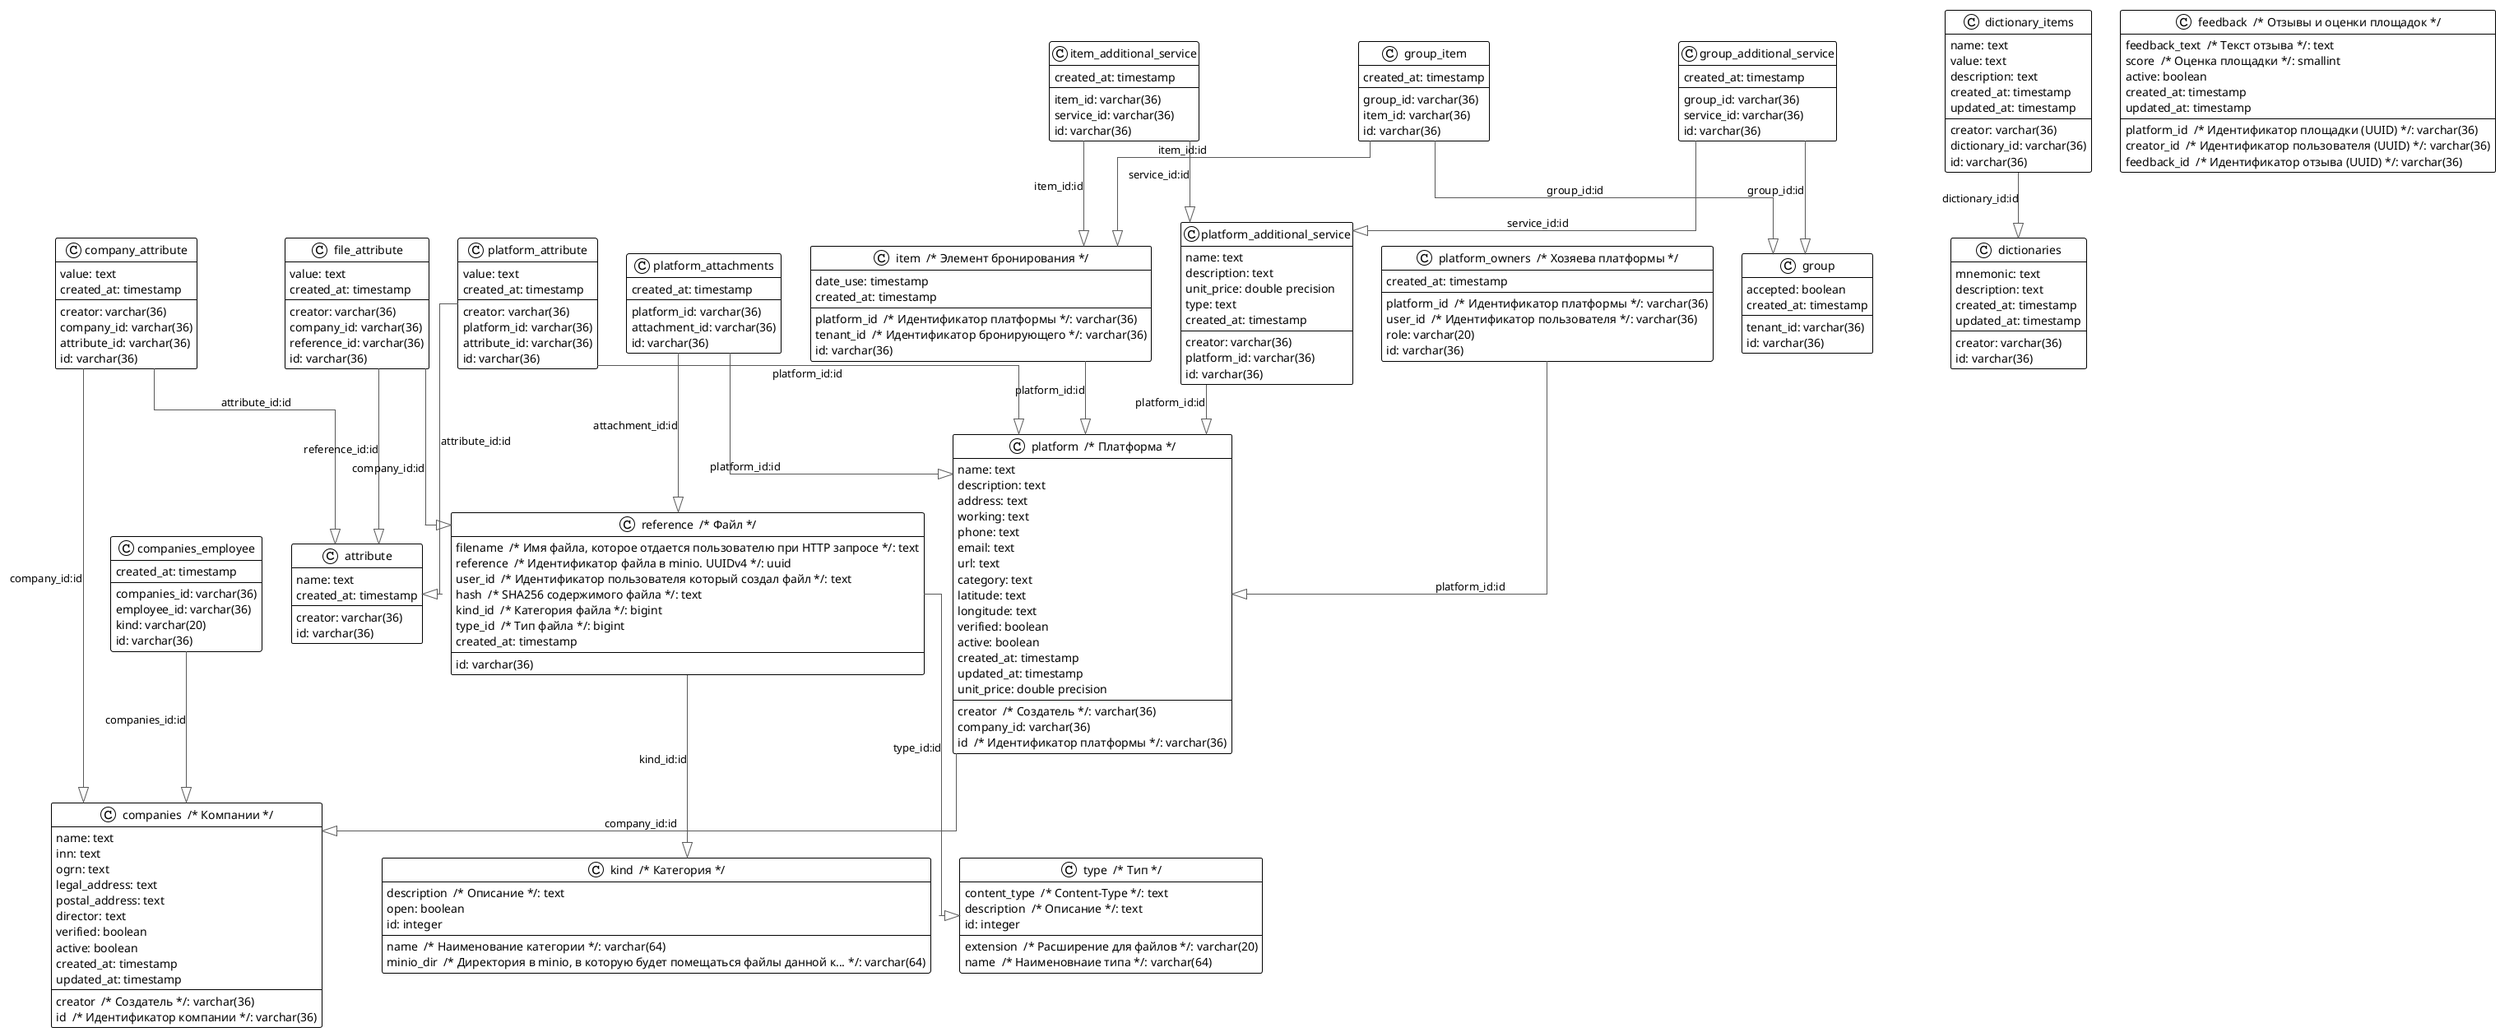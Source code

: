 @startuml

!theme plain
top to bottom direction
skinparam linetype ortho

class attribute {
   creator: varchar(36)
   name: text
   created_at: timestamp
   id: varchar(36)
}
class node16 as "companies  /* Компании */" {
   creator  /* Создатель */: varchar(36)
   name: text
   inn: text
   ogrn: text
   legal_address: text
   postal_address: text
   director: text
   verified: boolean
   active: boolean
   created_at: timestamp
   updated_at: timestamp
   id  /* Идентификатор компании */: varchar(36)
}
class companies_employee {
   companies_id: varchar(36)
   employee_id: varchar(36)
   kind: varchar(20)
   created_at: timestamp
   id: varchar(36)
}
class company_attribute {
   creator: varchar(36)
   company_id: varchar(36)
   attribute_id: varchar(36)
   value: text
   created_at: timestamp
   id: varchar(36)
}
class dictionaries {
   creator: varchar(36)
   mnemonic: text
   description: text
   created_at: timestamp
   updated_at: timestamp
   id: varchar(36)
}
class dictionary_items {
   creator: varchar(36)
   dictionary_id: varchar(36)
   name: text
   value: text
   description: text
   created_at: timestamp
   updated_at: timestamp
   id: varchar(36)
}
class node15 as "feedback  /* Отзывы и оценки площадок */" {
   platform_id  /* Идентификатор площадки (UUID) */: varchar(36)
   creator_id  /* Идентификатор пользователя (UUID) */: varchar(36)
   feedback_text  /* Текст отзыва */: text
   score  /* Оценка площадки */: smallint
   active: boolean
   created_at: timestamp
   updated_at: timestamp
   feedback_id  /* Идентификатор отзыва (UUID) */: varchar(36)
}
class file_attribute {
   creator: varchar(36)
   company_id: varchar(36)
   reference_id: varchar(36)
   value: text
   created_at: timestamp
   id: varchar(36)
}
class group {
   tenant_id: varchar(36)
   accepted: boolean
   created_at: timestamp
   id: varchar(36)
}
class group_additional_service {
   group_id: varchar(36)
   service_id: varchar(36)
   created_at: timestamp
   id: varchar(36)
}
class group_item {
   group_id: varchar(36)
   item_id: varchar(36)
   created_at: timestamp
   id: varchar(36)
}
class node7 as "item  /* Элемент бронирования */" {
   platform_id  /* Идентификатор платформы */: varchar(36)
   tenant_id  /* Идентификатор бронирующего */: varchar(36)
   date_use: timestamp
   created_at: timestamp
   id: varchar(36)
}
class item_additional_service {
   item_id: varchar(36)
   service_id: varchar(36)
   created_at: timestamp
   id: varchar(36)
}
class node19 as "kind  /* Категория */" {
   name  /* Наименование категории */: varchar(64)
   minio_dir  /* Директория в minio, в которую будет помещаться файлы данной к... */: varchar(64)
   description  /* Описание */: text
   open: boolean
   id: integer
}
class node6 as "platform  /* Платформа */" {
   creator  /* Создатель */: varchar(36)
   name: text
   description: text
   address: text
   working: text
   phone: text
   email: text
   url: text
   category: text
   latitude: text
   longitude: text
   verified: boolean
   active: boolean
   created_at: timestamp
   updated_at: timestamp
   company_id: varchar(36)
   unit_price: double precision
   id  /* Идентификатор платформы */: varchar(36)
}
class platform_additional_service {
   creator: varchar(36)
   platform_id: varchar(36)
   name: text
   description: text
   unit_price: double precision
   type: text
   created_at: timestamp
   id: varchar(36)
}
class platform_attachments {
   platform_id: varchar(36)
   attachment_id: varchar(36)
   created_at: timestamp
   id: varchar(36)
}
class platform_attribute {
   creator: varchar(36)
   platform_id: varchar(36)
   attribute_id: varchar(36)
   value: text
   created_at: timestamp
   id: varchar(36)
}
class node20 as "platform_owners  /* Хозяева платформы */" {
   platform_id  /* Идентификатор платформы */: varchar(36)
   user_id  /* Идентификатор пользователя */: varchar(36)
   role: varchar(20)
   created_at: timestamp
   id: varchar(36)
}
class node18 as "reference  /* Файл */" {
   filename  /* Имя файла, которое отдается пользователю при HTTP запросе */: text
   reference  /* Идентификатор файла в minio. UUIDv4 */: uuid
   user_id  /* Идентификатор пользователя который создал файл */: text
   hash  /* SHA256 содержимого файла */: text
   kind_id  /* Категория файла */: bigint
   type_id  /* Тип файла */: bigint
   created_at: timestamp
   id: varchar(36)
}
class node14 as "type  /* Тип */" {
   extension  /* Расширение для файлов */: varchar(20)
   name  /* Наименовнаие типа */: varchar(64)
   content_type  /* Content-Type */: text
   description  /* Описание */: text
   id: integer
}

companies_employee           -[#595959,plain]-^  node16                      : "companies_id:id"
company_attribute            -[#595959,plain]-^  attribute                   : "attribute_id:id"
company_attribute            -[#595959,plain]-^  node16                      : "company_id:id"
dictionary_items             -[#595959,plain]-^  dictionaries                : "dictionary_id:id"
file_attribute               -[#595959,plain]-^  attribute                   : "reference_id:id"
file_attribute               -[#595959,plain]-^  node18                      : "company_id:id"
group_additional_service     -[#595959,plain]-^  group                       : "group_id:id"
group_additional_service     -[#595959,plain]-^  platform_additional_service : "service_id:id"
group_item                   -[#595959,plain]-^  group                       : "group_id:id"
group_item                   -[#595959,plain]-^  node7                       : "item_id:id"
node7                        -[#595959,plain]-^  node6                       : "platform_id:id"
item_additional_service      -[#595959,plain]-^  node7                       : "item_id:id"
item_additional_service      -[#595959,plain]-^  platform_additional_service : "service_id:id"
node6                        -[#595959,plain]-^  node16                      : "company_id:id"
platform_additional_service  -[#595959,plain]-^  node6                       : "platform_id:id"
platform_attachments         -[#595959,plain]-^  node6                       : "platform_id:id"
platform_attachments         -[#595959,plain]-^  node18                      : "attachment_id:id"
platform_attribute           -[#595959,plain]-^  attribute                   : "attribute_id:id"
platform_attribute           -[#595959,plain]-^  node6                       : "platform_id:id"
node20                       -[#595959,plain]-^  node6                       : "platform_id:id"
node18                       -[#595959,plain]-^  node19                      : "kind_id:id"
node18                       -[#595959,plain]-^  node14                      : "type_id:id"
@enduml
